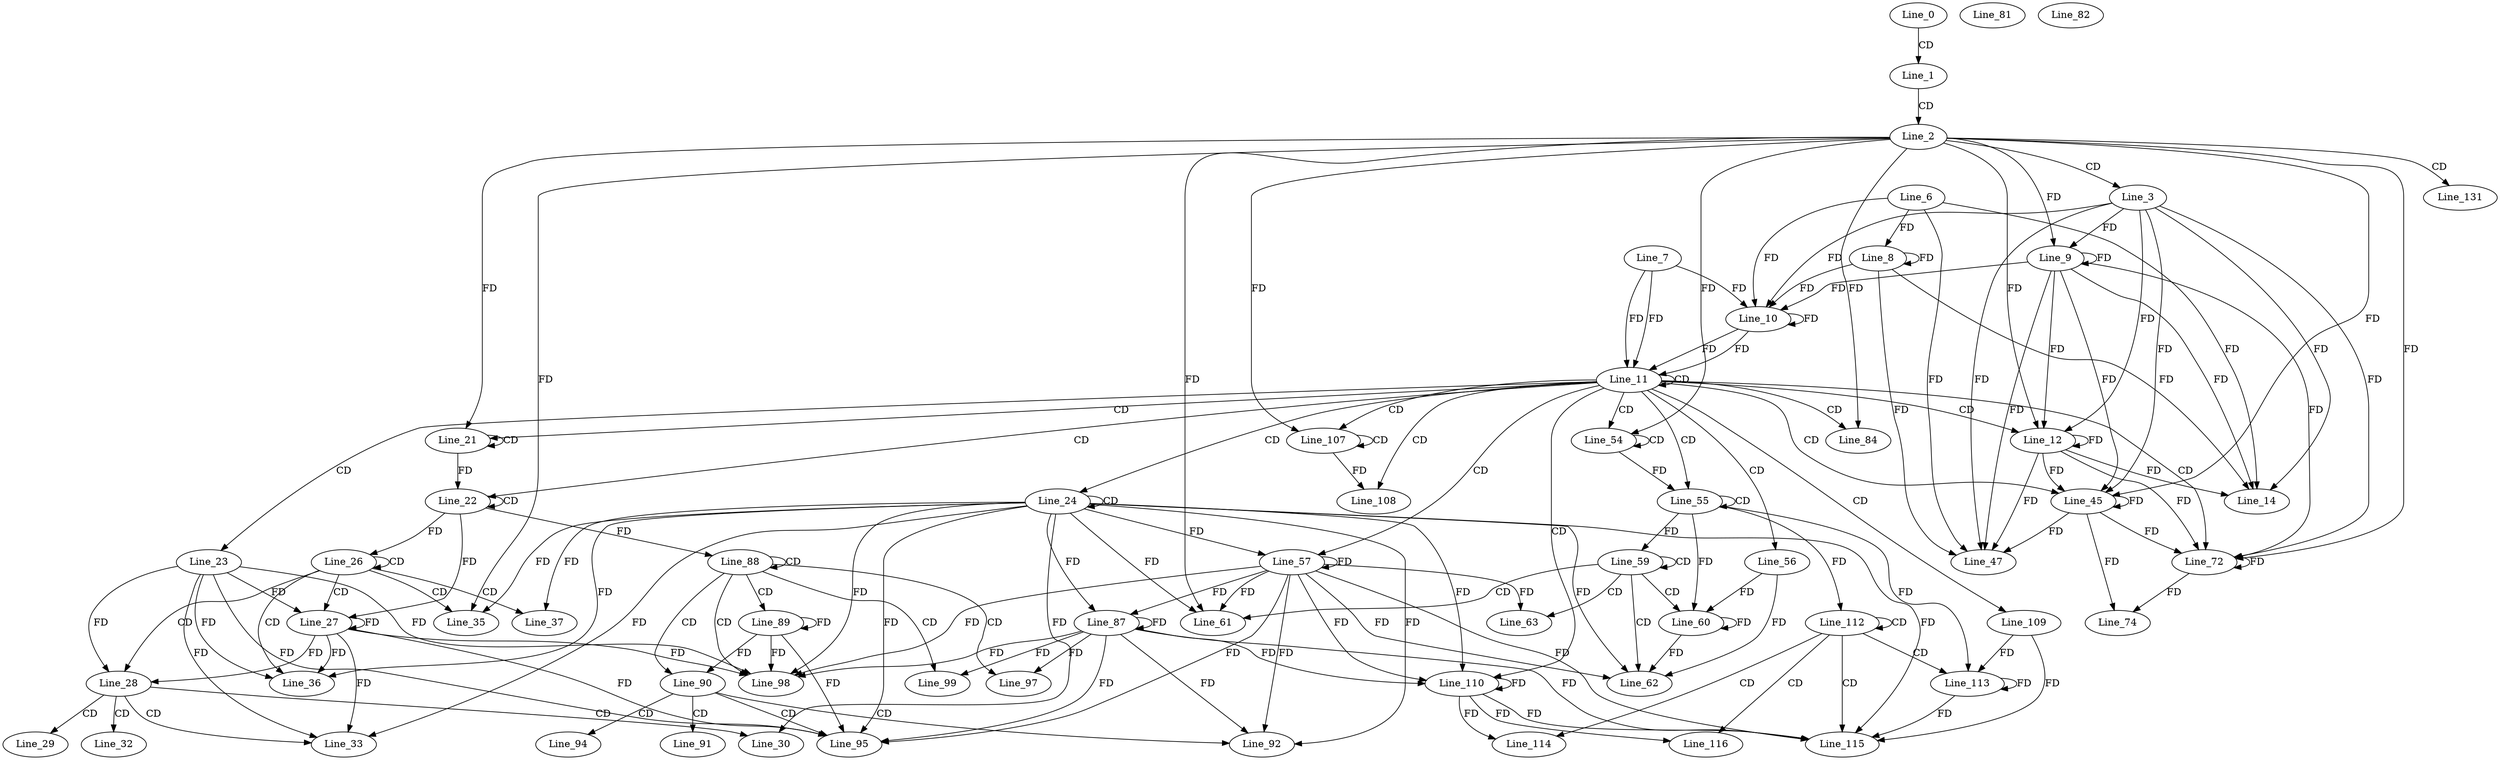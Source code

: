 digraph G {
  Line_0;
  Line_1;
  Line_2;
  Line_3;
  Line_6;
  Line_8;
  Line_8;
  Line_9;
  Line_9;
  Line_7;
  Line_10;
  Line_10;
  Line_11;
  Line_11;
  Line_12;
  Line_12;
  Line_12;
  Line_12;
  Line_14;
  Line_21;
  Line_21;
  Line_22;
  Line_22;
  Line_23;
  Line_24;
  Line_24;
  Line_26;
  Line_26;
  Line_27;
  Line_27;
  Line_28;
  Line_29;
  Line_30;
  Line_32;
  Line_33;
  Line_33;
  Line_35;
  Line_35;
  Line_36;
  Line_36;
  Line_37;
  Line_45;
  Line_45;
  Line_45;
  Line_47;
  Line_54;
  Line_54;
  Line_55;
  Line_55;
  Line_56;
  Line_57;
  Line_57;
  Line_59;
  Line_59;
  Line_60;
  Line_60;
  Line_61;
  Line_61;
  Line_62;
  Line_62;
  Line_63;
  Line_72;
  Line_72;
  Line_72;
  Line_72;
  Line_74;
  Line_81;
  Line_82;
  Line_84;
  Line_87;
  Line_87;
  Line_88;
  Line_88;
  Line_89;
  Line_89;
  Line_90;
  Line_91;
  Line_92;
  Line_94;
  Line_95;
  Line_95;
  Line_97;
  Line_97;
  Line_98;
  Line_98;
  Line_99;
  Line_107;
  Line_107;
  Line_108;
  Line_109;
  Line_110;
  Line_110;
  Line_112;
  Line_112;
  Line_113;
  Line_113;
  Line_114;
  Line_114;
  Line_115;
  Line_115;
  Line_116;
  Line_131;
  Line_0 -> Line_1 [ label="CD" ];
  Line_1 -> Line_2 [ label="CD" ];
  Line_2 -> Line_3 [ label="CD" ];
  Line_6 -> Line_8 [ label="FD" ];
  Line_8 -> Line_8 [ label="FD" ];
  Line_3 -> Line_9 [ label="FD" ];
  Line_9 -> Line_9 [ label="FD" ];
  Line_2 -> Line_9 [ label="FD" ];
  Line_7 -> Line_10 [ label="FD" ];
  Line_10 -> Line_10 [ label="FD" ];
  Line_6 -> Line_10 [ label="FD" ];
  Line_8 -> Line_10 [ label="FD" ];
  Line_3 -> Line_10 [ label="FD" ];
  Line_9 -> Line_10 [ label="FD" ];
  Line_7 -> Line_11 [ label="FD" ];
  Line_10 -> Line_11 [ label="FD" ];
  Line_11 -> Line_11 [ label="CD" ];
  Line_7 -> Line_11 [ label="FD" ];
  Line_10 -> Line_11 [ label="FD" ];
  Line_11 -> Line_12 [ label="CD" ];
  Line_3 -> Line_12 [ label="FD" ];
  Line_9 -> Line_12 [ label="FD" ];
  Line_12 -> Line_12 [ label="FD" ];
  Line_2 -> Line_12 [ label="FD" ];
  Line_6 -> Line_14 [ label="FD" ];
  Line_8 -> Line_14 [ label="FD" ];
  Line_3 -> Line_14 [ label="FD" ];
  Line_9 -> Line_14 [ label="FD" ];
  Line_12 -> Line_14 [ label="FD" ];
  Line_11 -> Line_21 [ label="CD" ];
  Line_21 -> Line_21 [ label="CD" ];
  Line_2 -> Line_21 [ label="FD" ];
  Line_11 -> Line_22 [ label="CD" ];
  Line_22 -> Line_22 [ label="CD" ];
  Line_21 -> Line_22 [ label="FD" ];
  Line_11 -> Line_23 [ label="CD" ];
  Line_11 -> Line_24 [ label="CD" ];
  Line_24 -> Line_24 [ label="CD" ];
  Line_26 -> Line_26 [ label="CD" ];
  Line_22 -> Line_26 [ label="FD" ];
  Line_26 -> Line_27 [ label="CD" ];
  Line_27 -> Line_27 [ label="FD" ];
  Line_23 -> Line_27 [ label="FD" ];
  Line_22 -> Line_27 [ label="FD" ];
  Line_26 -> Line_28 [ label="CD" ];
  Line_27 -> Line_28 [ label="FD" ];
  Line_23 -> Line_28 [ label="FD" ];
  Line_28 -> Line_29 [ label="CD" ];
  Line_28 -> Line_30 [ label="CD" ];
  Line_24 -> Line_30 [ label="FD" ];
  Line_28 -> Line_32 [ label="CD" ];
  Line_28 -> Line_33 [ label="CD" ];
  Line_24 -> Line_33 [ label="FD" ];
  Line_27 -> Line_33 [ label="FD" ];
  Line_23 -> Line_33 [ label="FD" ];
  Line_26 -> Line_35 [ label="CD" ];
  Line_24 -> Line_35 [ label="FD" ];
  Line_2 -> Line_35 [ label="FD" ];
  Line_26 -> Line_36 [ label="CD" ];
  Line_24 -> Line_36 [ label="FD" ];
  Line_27 -> Line_36 [ label="FD" ];
  Line_23 -> Line_36 [ label="FD" ];
  Line_26 -> Line_37 [ label="CD" ];
  Line_24 -> Line_37 [ label="FD" ];
  Line_11 -> Line_45 [ label="CD" ];
  Line_3 -> Line_45 [ label="FD" ];
  Line_9 -> Line_45 [ label="FD" ];
  Line_12 -> Line_45 [ label="FD" ];
  Line_45 -> Line_45 [ label="FD" ];
  Line_2 -> Line_45 [ label="FD" ];
  Line_6 -> Line_47 [ label="FD" ];
  Line_8 -> Line_47 [ label="FD" ];
  Line_3 -> Line_47 [ label="FD" ];
  Line_9 -> Line_47 [ label="FD" ];
  Line_12 -> Line_47 [ label="FD" ];
  Line_45 -> Line_47 [ label="FD" ];
  Line_11 -> Line_54 [ label="CD" ];
  Line_54 -> Line_54 [ label="CD" ];
  Line_2 -> Line_54 [ label="FD" ];
  Line_11 -> Line_55 [ label="CD" ];
  Line_55 -> Line_55 [ label="CD" ];
  Line_54 -> Line_55 [ label="FD" ];
  Line_11 -> Line_56 [ label="CD" ];
  Line_11 -> Line_57 [ label="CD" ];
  Line_24 -> Line_57 [ label="FD" ];
  Line_57 -> Line_57 [ label="FD" ];
  Line_59 -> Line_59 [ label="CD" ];
  Line_55 -> Line_59 [ label="FD" ];
  Line_59 -> Line_60 [ label="CD" ];
  Line_60 -> Line_60 [ label="FD" ];
  Line_56 -> Line_60 [ label="FD" ];
  Line_55 -> Line_60 [ label="FD" ];
  Line_59 -> Line_61 [ label="CD" ];
  Line_24 -> Line_61 [ label="FD" ];
  Line_57 -> Line_61 [ label="FD" ];
  Line_2 -> Line_61 [ label="FD" ];
  Line_59 -> Line_62 [ label="CD" ];
  Line_24 -> Line_62 [ label="FD" ];
  Line_57 -> Line_62 [ label="FD" ];
  Line_60 -> Line_62 [ label="FD" ];
  Line_56 -> Line_62 [ label="FD" ];
  Line_59 -> Line_63 [ label="CD" ];
  Line_57 -> Line_63 [ label="FD" ];
  Line_11 -> Line_72 [ label="CD" ];
  Line_3 -> Line_72 [ label="FD" ];
  Line_9 -> Line_72 [ label="FD" ];
  Line_12 -> Line_72 [ label="FD" ];
  Line_45 -> Line_72 [ label="FD" ];
  Line_72 -> Line_72 [ label="FD" ];
  Line_2 -> Line_72 [ label="FD" ];
  Line_45 -> Line_74 [ label="FD" ];
  Line_72 -> Line_74 [ label="FD" ];
  Line_11 -> Line_84 [ label="CD" ];
  Line_2 -> Line_84 [ label="FD" ];
  Line_24 -> Line_87 [ label="FD" ];
  Line_57 -> Line_87 [ label="FD" ];
  Line_87 -> Line_87 [ label="FD" ];
  Line_88 -> Line_88 [ label="CD" ];
  Line_22 -> Line_88 [ label="FD" ];
  Line_88 -> Line_89 [ label="CD" ];
  Line_89 -> Line_89 [ label="FD" ];
  Line_88 -> Line_90 [ label="CD" ];
  Line_89 -> Line_90 [ label="FD" ];
  Line_90 -> Line_91 [ label="CD" ];
  Line_90 -> Line_92 [ label="CD" ];
  Line_24 -> Line_92 [ label="FD" ];
  Line_57 -> Line_92 [ label="FD" ];
  Line_87 -> Line_92 [ label="FD" ];
  Line_90 -> Line_94 [ label="CD" ];
  Line_90 -> Line_95 [ label="CD" ];
  Line_24 -> Line_95 [ label="FD" ];
  Line_57 -> Line_95 [ label="FD" ];
  Line_87 -> Line_95 [ label="FD" ];
  Line_89 -> Line_95 [ label="FD" ];
  Line_27 -> Line_95 [ label="FD" ];
  Line_23 -> Line_95 [ label="FD" ];
  Line_88 -> Line_97 [ label="CD" ];
  Line_87 -> Line_97 [ label="FD" ];
  Line_88 -> Line_98 [ label="CD" ];
  Line_24 -> Line_98 [ label="FD" ];
  Line_57 -> Line_98 [ label="FD" ];
  Line_87 -> Line_98 [ label="FD" ];
  Line_89 -> Line_98 [ label="FD" ];
  Line_27 -> Line_98 [ label="FD" ];
  Line_23 -> Line_98 [ label="FD" ];
  Line_88 -> Line_99 [ label="CD" ];
  Line_87 -> Line_99 [ label="FD" ];
  Line_11 -> Line_107 [ label="CD" ];
  Line_107 -> Line_107 [ label="CD" ];
  Line_2 -> Line_107 [ label="FD" ];
  Line_11 -> Line_108 [ label="CD" ];
  Line_107 -> Line_108 [ label="FD" ];
  Line_11 -> Line_109 [ label="CD" ];
  Line_11 -> Line_110 [ label="CD" ];
  Line_24 -> Line_110 [ label="FD" ];
  Line_57 -> Line_110 [ label="FD" ];
  Line_87 -> Line_110 [ label="FD" ];
  Line_110 -> Line_110 [ label="FD" ];
  Line_112 -> Line_112 [ label="CD" ];
  Line_55 -> Line_112 [ label="FD" ];
  Line_112 -> Line_113 [ label="CD" ];
  Line_113 -> Line_113 [ label="FD" ];
  Line_109 -> Line_113 [ label="FD" ];
  Line_55 -> Line_113 [ label="FD" ];
  Line_112 -> Line_114 [ label="CD" ];
  Line_110 -> Line_114 [ label="FD" ];
  Line_112 -> Line_115 [ label="CD" ];
  Line_24 -> Line_115 [ label="FD" ];
  Line_57 -> Line_115 [ label="FD" ];
  Line_87 -> Line_115 [ label="FD" ];
  Line_110 -> Line_115 [ label="FD" ];
  Line_113 -> Line_115 [ label="FD" ];
  Line_109 -> Line_115 [ label="FD" ];
  Line_112 -> Line_116 [ label="CD" ];
  Line_110 -> Line_116 [ label="FD" ];
  Line_2 -> Line_131 [ label="CD" ];
}
